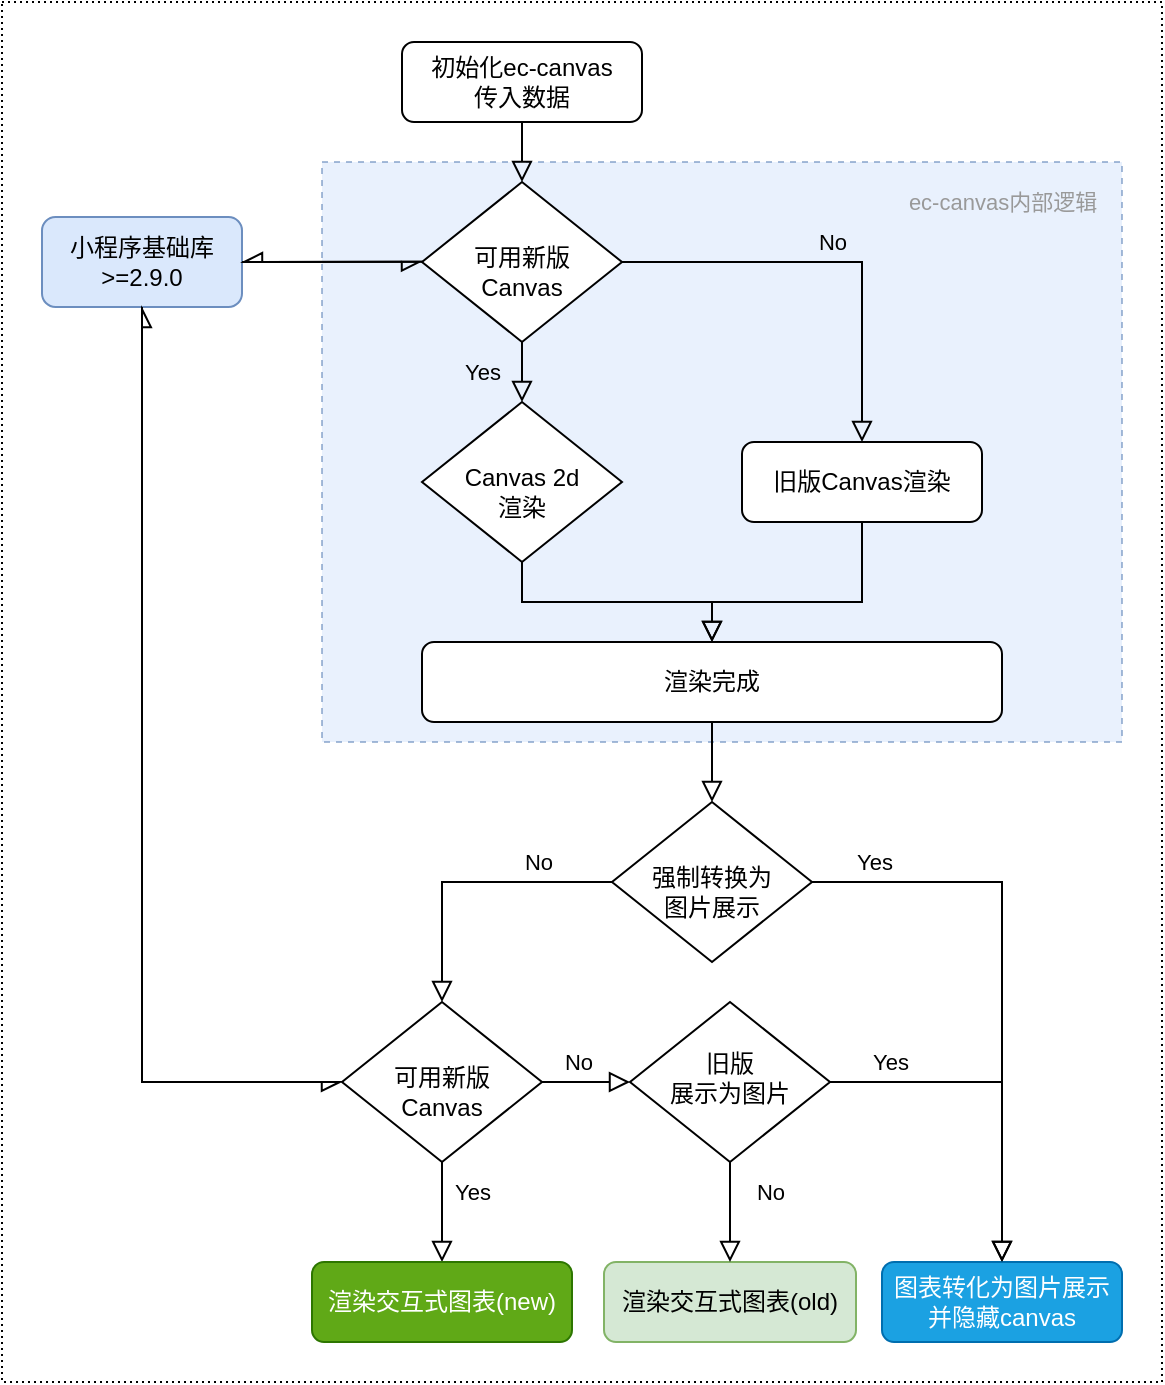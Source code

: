 <mxfile version="22.0.4" type="github">
  <diagram id="C5RBs43oDa-KdzZeNtuy" name="Page-1">
    <mxGraphModel dx="1434" dy="758" grid="1" gridSize="10" guides="1" tooltips="1" connect="1" arrows="1" fold="1" page="1" pageScale="1" pageWidth="827" pageHeight="1169" math="0" shadow="0">
      <root>
        <mxCell id="WIyWlLk6GJQsqaUBKTNV-0" />
        <mxCell id="WIyWlLk6GJQsqaUBKTNV-1" parent="WIyWlLk6GJQsqaUBKTNV-0" />
        <mxCell id="KO4UqEcmSCtX2pTNxFN--81" value="" style="whiteSpace=wrap;html=1;dashed=1;dashPattern=1 2;" vertex="1" parent="WIyWlLk6GJQsqaUBKTNV-1">
          <mxGeometry x="100" y="380" width="580" height="690" as="geometry" />
        </mxCell>
        <mxCell id="KO4UqEcmSCtX2pTNxFN--39" value="" style="whiteSpace=wrap;html=1;fillColor=#dae8fc;strokeColor=#6c8ebf;dashed=1;fillStyle=auto;gradientColor=none;opacity=60;rounded=0;" vertex="1" parent="WIyWlLk6GJQsqaUBKTNV-1">
          <mxGeometry x="260" y="460" width="400" height="290" as="geometry" />
        </mxCell>
        <mxCell id="WIyWlLk6GJQsqaUBKTNV-8" value="Yes" style="rounded=0;html=1;jettySize=auto;orthogonalLoop=1;fontSize=11;endArrow=block;endFill=0;endSize=8;strokeWidth=1;shadow=0;labelBackgroundColor=none;edgeStyle=orthogonalEdgeStyle;" parent="WIyWlLk6GJQsqaUBKTNV-1" source="WIyWlLk6GJQsqaUBKTNV-10" target="KO4UqEcmSCtX2pTNxFN--6" edge="1">
          <mxGeometry y="20" relative="1" as="geometry">
            <mxPoint as="offset" />
            <mxPoint x="360" y="610" as="targetPoint" />
          </mxGeometry>
        </mxCell>
        <mxCell id="WIyWlLk6GJQsqaUBKTNV-9" value="No" style="edgeStyle=orthogonalEdgeStyle;rounded=0;html=1;jettySize=auto;orthogonalLoop=1;fontSize=11;endArrow=block;endFill=0;endSize=8;strokeWidth=1;shadow=0;labelBackgroundColor=none;" parent="WIyWlLk6GJQsqaUBKTNV-1" source="WIyWlLk6GJQsqaUBKTNV-10" target="WIyWlLk6GJQsqaUBKTNV-12" edge="1">
          <mxGeometry y="10" relative="1" as="geometry">
            <mxPoint as="offset" />
          </mxGeometry>
        </mxCell>
        <mxCell id="WIyWlLk6GJQsqaUBKTNV-10" value="&lt;br&gt;可用新版&lt;br&gt;Canvas" style="rhombus;whiteSpace=wrap;html=1;shadow=0;fontFamily=Helvetica;fontSize=12;align=center;strokeWidth=1;spacing=6;spacingTop=-4;" parent="WIyWlLk6GJQsqaUBKTNV-1" vertex="1">
          <mxGeometry x="310" y="470" width="100" height="80" as="geometry" />
        </mxCell>
        <mxCell id="WIyWlLk6GJQsqaUBKTNV-12" value="旧版Canvas渲染" style="rounded=1;whiteSpace=wrap;html=1;fontSize=12;glass=0;strokeWidth=1;shadow=0;" parent="WIyWlLk6GJQsqaUBKTNV-1" vertex="1">
          <mxGeometry x="470" y="600" width="120" height="40" as="geometry" />
        </mxCell>
        <mxCell id="KO4UqEcmSCtX2pTNxFN--6" value="&lt;br&gt;Canvas 2d&lt;br&gt;渲染" style="rhombus;whiteSpace=wrap;html=1;shadow=0;fontFamily=Helvetica;fontSize=12;align=center;strokeWidth=1;spacing=6;spacingTop=-4;" vertex="1" parent="WIyWlLk6GJQsqaUBKTNV-1">
          <mxGeometry x="310" y="580" width="100" height="80" as="geometry" />
        </mxCell>
        <mxCell id="KO4UqEcmSCtX2pTNxFN--46" value="" style="edgeStyle=orthogonalEdgeStyle;rounded=0;orthogonalLoop=1;jettySize=auto;html=1;endSize=8;endArrow=block;endFill=0;" edge="1" parent="WIyWlLk6GJQsqaUBKTNV-1" source="KO4UqEcmSCtX2pTNxFN--13" target="KO4UqEcmSCtX2pTNxFN--28">
          <mxGeometry relative="1" as="geometry" />
        </mxCell>
        <mxCell id="KO4UqEcmSCtX2pTNxFN--47" value="No" style="edgeLabel;html=1;align=center;verticalAlign=middle;resizable=0;points=[];" vertex="1" connectable="0" parent="KO4UqEcmSCtX2pTNxFN--46">
          <mxGeometry x="-0.2" y="2" relative="1" as="geometry">
            <mxPoint x="21" y="-12" as="offset" />
          </mxGeometry>
        </mxCell>
        <mxCell id="KO4UqEcmSCtX2pTNxFN--13" value="&lt;br&gt;强制转换为&lt;br&gt;图片展示" style="rhombus;whiteSpace=wrap;html=1;shadow=0;fontFamily=Helvetica;fontSize=12;align=center;strokeWidth=1;spacing=6;spacingTop=-4;" vertex="1" parent="WIyWlLk6GJQsqaUBKTNV-1">
          <mxGeometry x="405" y="780" width="100" height="80" as="geometry" />
        </mxCell>
        <mxCell id="KO4UqEcmSCtX2pTNxFN--24" value="Yes" style="edgeStyle=orthogonalEdgeStyle;rounded=0;html=1;jettySize=auto;orthogonalLoop=1;fontSize=11;endArrow=block;endFill=0;endSize=8;strokeWidth=1;shadow=0;labelBackgroundColor=none;entryX=0.5;entryY=0;entryDx=0;entryDy=0;exitX=1;exitY=0.5;exitDx=0;exitDy=0;" edge="1" parent="WIyWlLk6GJQsqaUBKTNV-1" source="KO4UqEcmSCtX2pTNxFN--13" target="KO4UqEcmSCtX2pTNxFN--26">
          <mxGeometry x="-0.786" y="10" relative="1" as="geometry">
            <mxPoint as="offset" />
            <mxPoint x="560" y="800" as="sourcePoint" />
            <mxPoint x="645" y="1050" as="targetPoint" />
          </mxGeometry>
        </mxCell>
        <mxCell id="KO4UqEcmSCtX2pTNxFN--25" value="Yes" style="rounded=0;html=1;jettySize=auto;orthogonalLoop=1;fontSize=11;endArrow=block;endFill=0;endSize=8;strokeWidth=1;shadow=0;labelBackgroundColor=none;edgeStyle=orthogonalEdgeStyle;entryX=0.5;entryY=0;entryDx=0;entryDy=0;exitX=0.5;exitY=1;exitDx=0;exitDy=0;" edge="1" parent="WIyWlLk6GJQsqaUBKTNV-1" source="KO4UqEcmSCtX2pTNxFN--28" target="KO4UqEcmSCtX2pTNxFN--27">
          <mxGeometry x="-0.429" y="15" relative="1" as="geometry">
            <mxPoint as="offset" />
            <mxPoint x="430" y="1020" as="sourcePoint" />
            <mxPoint x="429.5" y="950" as="targetPoint" />
          </mxGeometry>
        </mxCell>
        <mxCell id="KO4UqEcmSCtX2pTNxFN--26" value="图表转化为图片展示&lt;br&gt;并隐藏canvas" style="rounded=1;whiteSpace=wrap;html=1;fontSize=12;glass=0;strokeWidth=1;shadow=0;fillColor=#1ba1e2;strokeColor=#006EAF;fontColor=#ffffff;" vertex="1" parent="WIyWlLk6GJQsqaUBKTNV-1">
          <mxGeometry x="540" y="1010" width="120" height="40" as="geometry" />
        </mxCell>
        <mxCell id="KO4UqEcmSCtX2pTNxFN--27" value="渲染交互式图表(new)" style="rounded=1;whiteSpace=wrap;html=1;fontSize=12;glass=0;strokeWidth=1;shadow=0;fillColor=#60a917;strokeColor=#2D7600;fontColor=#ffffff;" vertex="1" parent="WIyWlLk6GJQsqaUBKTNV-1">
          <mxGeometry x="255" y="1010" width="130" height="40" as="geometry" />
        </mxCell>
        <mxCell id="KO4UqEcmSCtX2pTNxFN--49" value="" style="edgeStyle=orthogonalEdgeStyle;rounded=0;orthogonalLoop=1;jettySize=auto;html=1;endSize=8;endArrow=block;endFill=0;" edge="1" parent="WIyWlLk6GJQsqaUBKTNV-1" source="KO4UqEcmSCtX2pTNxFN--28" target="KO4UqEcmSCtX2pTNxFN--48">
          <mxGeometry relative="1" as="geometry" />
        </mxCell>
        <mxCell id="KO4UqEcmSCtX2pTNxFN--52" value="No" style="edgeLabel;html=1;align=center;verticalAlign=middle;resizable=0;points=[];" vertex="1" connectable="0" parent="KO4UqEcmSCtX2pTNxFN--49">
          <mxGeometry x="-0.153" relative="1" as="geometry">
            <mxPoint x="-1" y="-10" as="offset" />
          </mxGeometry>
        </mxCell>
        <mxCell id="KO4UqEcmSCtX2pTNxFN--28" value="&lt;br style=&quot;border-color: var(--border-color);&quot;&gt;可用新版&lt;br style=&quot;border-color: var(--border-color);&quot;&gt;Canvas" style="rhombus;whiteSpace=wrap;html=1;shadow=0;fontFamily=Helvetica;fontSize=12;align=center;strokeWidth=1;spacing=6;spacingTop=-4;" vertex="1" parent="WIyWlLk6GJQsqaUBKTNV-1">
          <mxGeometry x="270" y="880" width="100" height="80" as="geometry" />
        </mxCell>
        <mxCell id="KO4UqEcmSCtX2pTNxFN--36" value="渲染交互式图表(old)" style="rounded=1;whiteSpace=wrap;html=1;fontSize=12;glass=0;strokeWidth=1;shadow=0;fillColor=#d5e8d4;strokeColor=#82b366;" vertex="1" parent="WIyWlLk6GJQsqaUBKTNV-1">
          <mxGeometry x="401" y="1010" width="126" height="40" as="geometry" />
        </mxCell>
        <mxCell id="KO4UqEcmSCtX2pTNxFN--53" value="" style="edgeStyle=orthogonalEdgeStyle;rounded=0;orthogonalLoop=1;jettySize=auto;html=1;endSize=8;endArrow=block;endFill=0;" edge="1" parent="WIyWlLk6GJQsqaUBKTNV-1" source="KO4UqEcmSCtX2pTNxFN--37" target="WIyWlLk6GJQsqaUBKTNV-10">
          <mxGeometry relative="1" as="geometry" />
        </mxCell>
        <mxCell id="KO4UqEcmSCtX2pTNxFN--37" value="初始化ec-canvas&lt;br&gt;传入数据" style="rounded=1;whiteSpace=wrap;html=1;fontSize=12;glass=0;strokeWidth=1;shadow=0;" vertex="1" parent="WIyWlLk6GJQsqaUBKTNV-1">
          <mxGeometry x="300" y="400" width="120" height="40" as="geometry" />
        </mxCell>
        <mxCell id="KO4UqEcmSCtX2pTNxFN--40" value="&lt;p style=&quot;line-height: 20%;&quot;&gt;&lt;font color=&quot;#999999&quot; style=&quot;font-size: 11px;&quot;&gt;ec-canvas内部逻辑&lt;/font&gt;&lt;/p&gt;" style="text;html=1;align=center;verticalAlign=middle;resizable=0;points=[];autosize=1;strokeColor=none;fillColor=none;spacing=1;" vertex="1" parent="WIyWlLk6GJQsqaUBKTNV-1">
          <mxGeometry x="540" y="460" width="120" height="40" as="geometry" />
        </mxCell>
        <mxCell id="KO4UqEcmSCtX2pTNxFN--44" value="" style="edgeStyle=orthogonalEdgeStyle;rounded=0;orthogonalLoop=1;jettySize=auto;html=1;endSize=8;endArrow=block;endFill=0;" edge="1" parent="WIyWlLk6GJQsqaUBKTNV-1" source="KO4UqEcmSCtX2pTNxFN--21" target="KO4UqEcmSCtX2pTNxFN--13">
          <mxGeometry relative="1" as="geometry" />
        </mxCell>
        <mxCell id="KO4UqEcmSCtX2pTNxFN--21" value="渲染完成" style="rounded=1;whiteSpace=wrap;html=1;fontSize=12;glass=0;strokeWidth=1;shadow=0;" vertex="1" parent="WIyWlLk6GJQsqaUBKTNV-1">
          <mxGeometry x="310" y="700" width="290" height="40" as="geometry" />
        </mxCell>
        <mxCell id="KO4UqEcmSCtX2pTNxFN--42" value="" style="edgeStyle=orthogonalEdgeStyle;rounded=0;orthogonalLoop=1;jettySize=auto;html=1;endSize=8;endArrow=block;endFill=0;entryX=0.5;entryY=0;entryDx=0;entryDy=0;exitX=0.5;exitY=1;exitDx=0;exitDy=0;" edge="1" parent="WIyWlLk6GJQsqaUBKTNV-1" source="KO4UqEcmSCtX2pTNxFN--6" target="KO4UqEcmSCtX2pTNxFN--21">
          <mxGeometry relative="1" as="geometry">
            <mxPoint x="540" y="650" as="sourcePoint" />
            <mxPoint x="455" y="710" as="targetPoint" />
          </mxGeometry>
        </mxCell>
        <mxCell id="KO4UqEcmSCtX2pTNxFN--43" value="" style="edgeStyle=orthogonalEdgeStyle;rounded=0;orthogonalLoop=1;jettySize=auto;html=1;endSize=8;endArrow=block;endFill=0;entryX=0.5;entryY=0;entryDx=0;entryDy=0;exitX=0.5;exitY=1;exitDx=0;exitDy=0;" edge="1" parent="WIyWlLk6GJQsqaUBKTNV-1" source="WIyWlLk6GJQsqaUBKTNV-12" target="KO4UqEcmSCtX2pTNxFN--21">
          <mxGeometry relative="1" as="geometry">
            <mxPoint x="370" y="670" as="sourcePoint" />
            <mxPoint x="460" y="710" as="targetPoint" />
            <Array as="points">
              <mxPoint x="530" y="680" />
              <mxPoint x="455" y="680" />
            </Array>
          </mxGeometry>
        </mxCell>
        <mxCell id="KO4UqEcmSCtX2pTNxFN--48" value="旧版&lt;br&gt;展示为图片" style="rhombus;whiteSpace=wrap;html=1;shadow=0;fontFamily=Helvetica;fontSize=12;align=center;strokeWidth=1;spacing=6;spacingTop=-4;" vertex="1" parent="WIyWlLk6GJQsqaUBKTNV-1">
          <mxGeometry x="414" y="880" width="100" height="80" as="geometry" />
        </mxCell>
        <mxCell id="KO4UqEcmSCtX2pTNxFN--50" value="No" style="edgeStyle=orthogonalEdgeStyle;rounded=0;html=1;jettySize=auto;orthogonalLoop=1;fontSize=11;endArrow=block;endFill=0;endSize=8;strokeWidth=1;shadow=0;labelBackgroundColor=none;entryX=0.5;entryY=0;entryDx=0;entryDy=0;exitX=0.5;exitY=1;exitDx=0;exitDy=0;" edge="1" parent="WIyWlLk6GJQsqaUBKTNV-1" source="KO4UqEcmSCtX2pTNxFN--48" target="KO4UqEcmSCtX2pTNxFN--36">
          <mxGeometry x="-0.429" y="20" relative="1" as="geometry">
            <mxPoint as="offset" />
            <mxPoint x="465" y="990" as="sourcePoint" />
            <mxPoint x="465" y="1060" as="targetPoint" />
          </mxGeometry>
        </mxCell>
        <mxCell id="KO4UqEcmSCtX2pTNxFN--51" value="Yes" style="edgeStyle=orthogonalEdgeStyle;rounded=0;html=1;jettySize=auto;orthogonalLoop=1;fontSize=11;endArrow=block;endFill=0;endSize=8;strokeWidth=1;shadow=0;labelBackgroundColor=none;entryX=0.5;entryY=0;entryDx=0;entryDy=0;exitX=1;exitY=0.5;exitDx=0;exitDy=0;" edge="1" parent="WIyWlLk6GJQsqaUBKTNV-1" source="KO4UqEcmSCtX2pTNxFN--48" target="KO4UqEcmSCtX2pTNxFN--26">
          <mxGeometry x="-0.667" y="10" relative="1" as="geometry">
            <mxPoint as="offset" />
            <mxPoint x="465" y="990" as="sourcePoint" />
            <mxPoint x="465" y="1060" as="targetPoint" />
          </mxGeometry>
        </mxCell>
        <mxCell id="KO4UqEcmSCtX2pTNxFN--54" value="小程序基础库&lt;br&gt;&amp;gt;=2.9.0" style="whiteSpace=wrap;html=1;fillColor=#dae8fc;strokeColor=#6c8ebf;rounded=1;" vertex="1" parent="WIyWlLk6GJQsqaUBKTNV-1">
          <mxGeometry x="120" y="487.5" width="100" height="45" as="geometry" />
        </mxCell>
        <mxCell id="KO4UqEcmSCtX2pTNxFN--73" value="" style="rounded=0;orthogonalLoop=1;jettySize=auto;html=1;endArrow=none;endFill=0;startArrow=async;endSize=8;startSize=8;startFill=0;entryX=1;entryY=0.5;entryDx=0;entryDy=0;" edge="1" parent="WIyWlLk6GJQsqaUBKTNV-1" target="KO4UqEcmSCtX2pTNxFN--54">
          <mxGeometry relative="1" as="geometry">
            <mxPoint x="310" y="509.83" as="sourcePoint" />
            <mxPoint x="150" y="460" as="targetPoint" />
          </mxGeometry>
        </mxCell>
        <mxCell id="KO4UqEcmSCtX2pTNxFN--74" value="" style="rounded=0;orthogonalLoop=1;jettySize=auto;html=1;endArrow=none;endFill=0;startArrow=async;endSize=8;startSize=8;startFill=0;exitX=1;exitY=0.5;exitDx=0;exitDy=0;" edge="1" parent="WIyWlLk6GJQsqaUBKTNV-1" source="KO4UqEcmSCtX2pTNxFN--54">
          <mxGeometry relative="1" as="geometry">
            <mxPoint x="180" y="509.83" as="sourcePoint" />
            <mxPoint x="310" y="509.83" as="targetPoint" />
          </mxGeometry>
        </mxCell>
        <mxCell id="KO4UqEcmSCtX2pTNxFN--77" value="" style="rounded=0;orthogonalLoop=1;jettySize=auto;html=1;endArrow=none;endFill=0;startArrow=async;endSize=8;startSize=8;startFill=0;exitX=0.5;exitY=1;exitDx=0;exitDy=0;" edge="1" parent="WIyWlLk6GJQsqaUBKTNV-1" source="KO4UqEcmSCtX2pTNxFN--54">
          <mxGeometry relative="1" as="geometry">
            <mxPoint x="140" y="820" as="sourcePoint" />
            <mxPoint x="170" y="920" as="targetPoint" />
          </mxGeometry>
        </mxCell>
        <mxCell id="KO4UqEcmSCtX2pTNxFN--78" value="" style="rounded=0;orthogonalLoop=1;jettySize=auto;html=1;endArrow=none;endFill=0;startArrow=async;endSize=8;startSize=8;startFill=0;entryX=0.5;entryY=1;entryDx=0;entryDy=0;exitX=0;exitY=0.5;exitDx=0;exitDy=0;" edge="1" parent="WIyWlLk6GJQsqaUBKTNV-1" source="KO4UqEcmSCtX2pTNxFN--28" target="KO4UqEcmSCtX2pTNxFN--54">
          <mxGeometry relative="1" as="geometry">
            <mxPoint x="280" y="619.86" as="sourcePoint" />
            <mxPoint x="180" y="620.03" as="targetPoint" />
            <Array as="points">
              <mxPoint x="170" y="920" />
            </Array>
          </mxGeometry>
        </mxCell>
      </root>
    </mxGraphModel>
  </diagram>
</mxfile>
